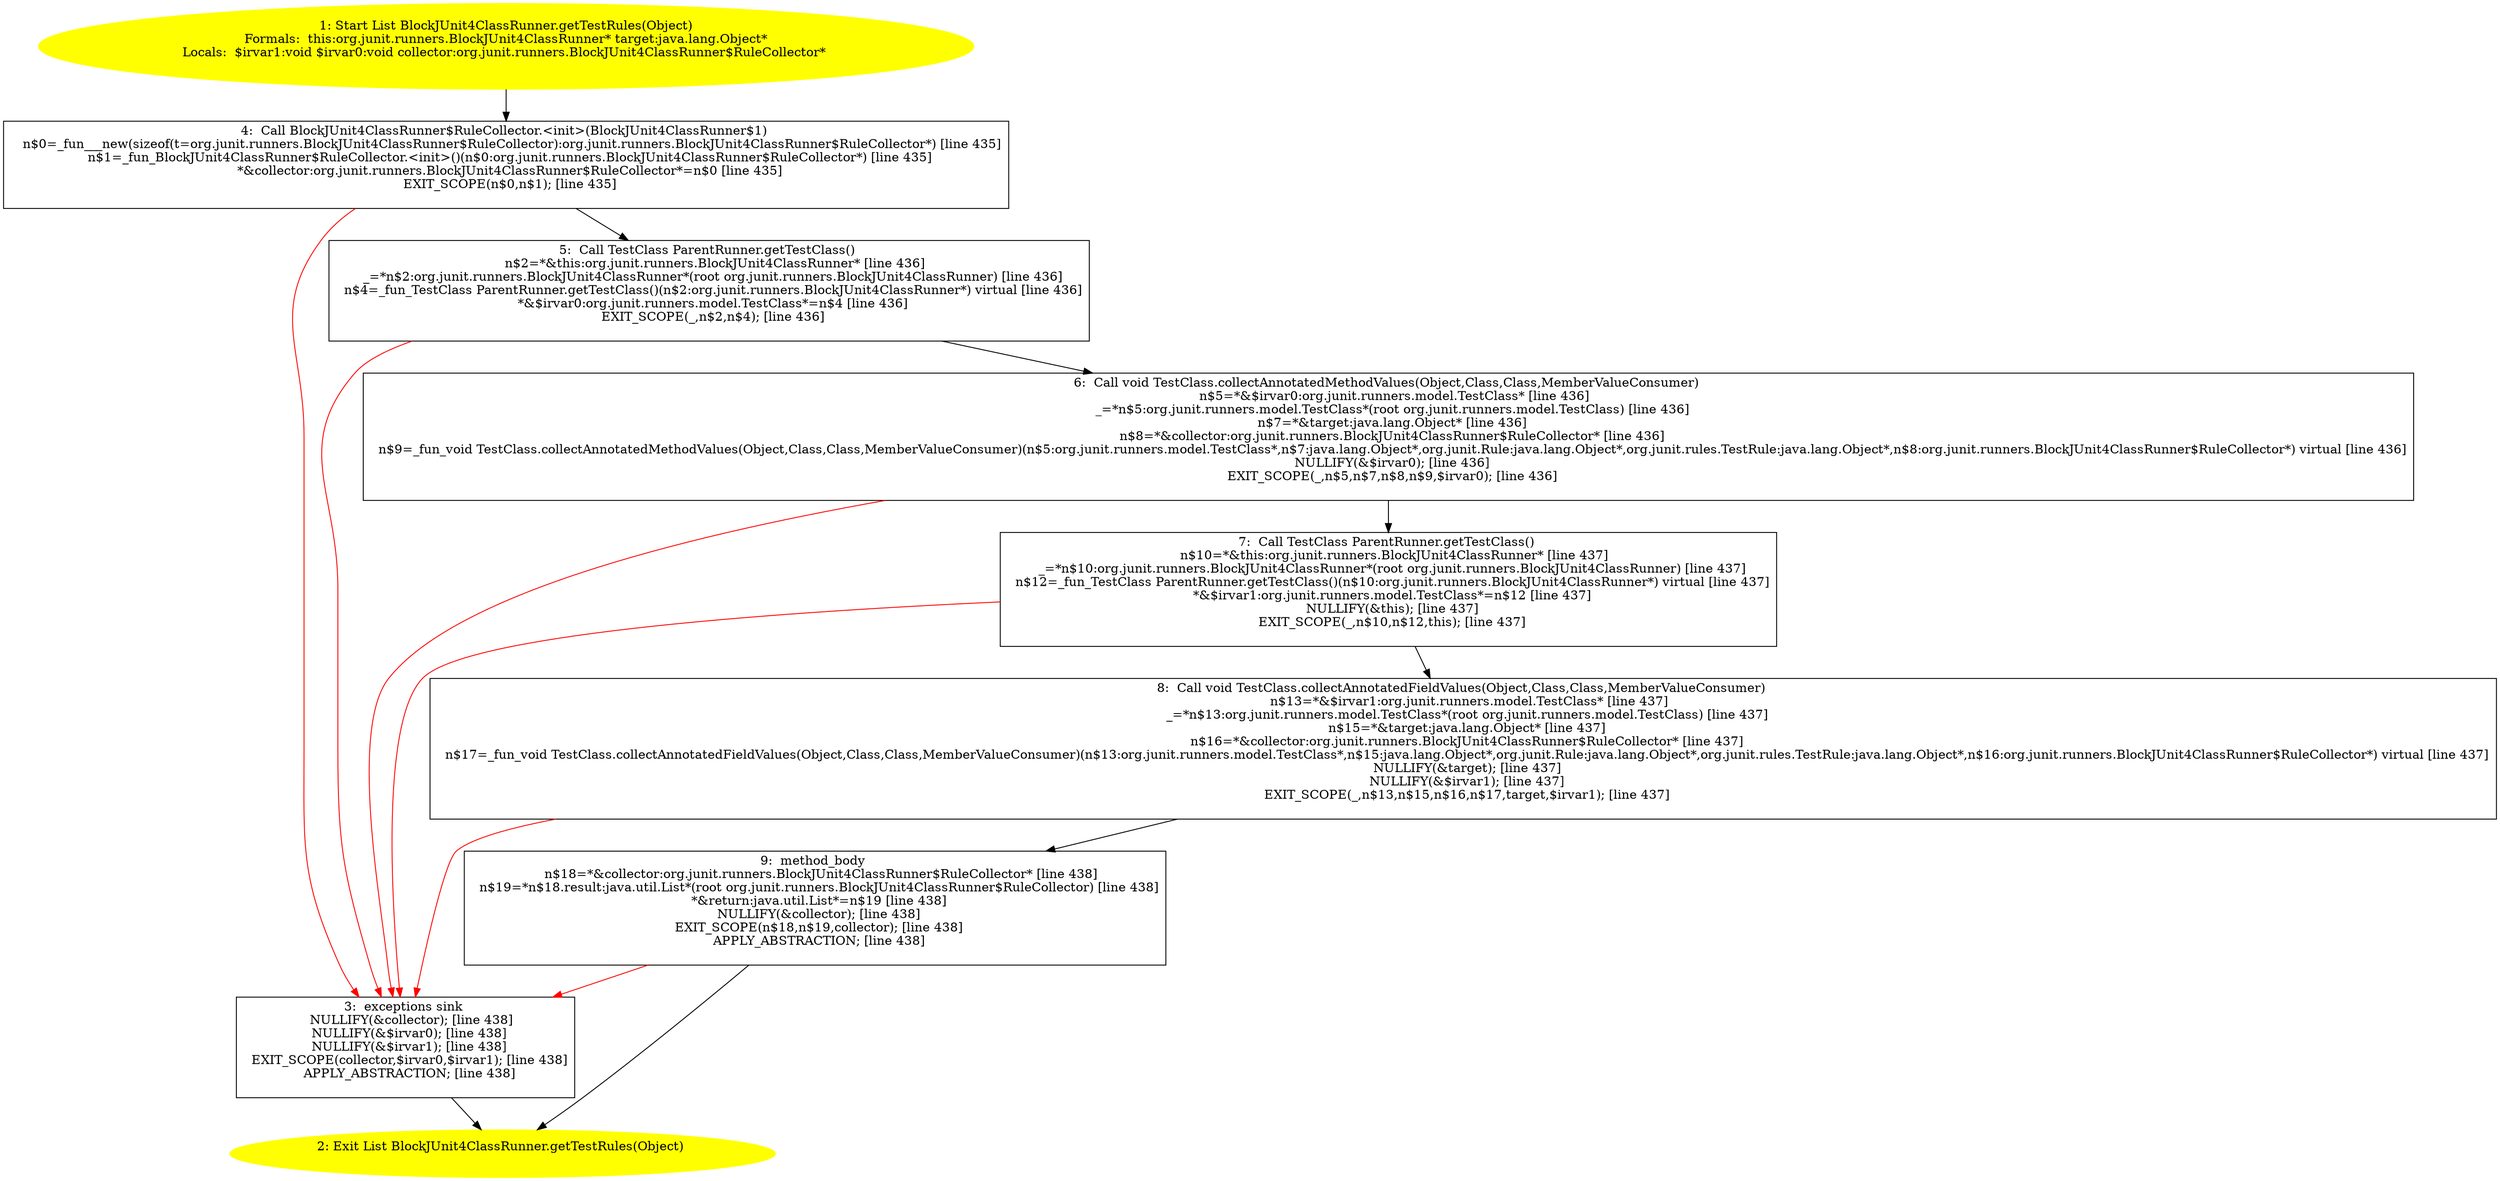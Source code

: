 /* @generated */
digraph cfg {
"org.junit.runners.BlockJUnit4ClassRunner.getTestRules(java.lang.Object):java.util.List.ec4b393266caf30faa63bd52ee84e22b_1" [label="1: Start List BlockJUnit4ClassRunner.getTestRules(Object)\nFormals:  this:org.junit.runners.BlockJUnit4ClassRunner* target:java.lang.Object*\nLocals:  $irvar1:void $irvar0:void collector:org.junit.runners.BlockJUnit4ClassRunner$RuleCollector* \n  " color=yellow style=filled]
	

	 "org.junit.runners.BlockJUnit4ClassRunner.getTestRules(java.lang.Object):java.util.List.ec4b393266caf30faa63bd52ee84e22b_1" -> "org.junit.runners.BlockJUnit4ClassRunner.getTestRules(java.lang.Object):java.util.List.ec4b393266caf30faa63bd52ee84e22b_4" ;
"org.junit.runners.BlockJUnit4ClassRunner.getTestRules(java.lang.Object):java.util.List.ec4b393266caf30faa63bd52ee84e22b_2" [label="2: Exit List BlockJUnit4ClassRunner.getTestRules(Object) \n  " color=yellow style=filled]
	

"org.junit.runners.BlockJUnit4ClassRunner.getTestRules(java.lang.Object):java.util.List.ec4b393266caf30faa63bd52ee84e22b_3" [label="3:  exceptions sink \n   NULLIFY(&collector); [line 438]\n  NULLIFY(&$irvar0); [line 438]\n  NULLIFY(&$irvar1); [line 438]\n  EXIT_SCOPE(collector,$irvar0,$irvar1); [line 438]\n  APPLY_ABSTRACTION; [line 438]\n " shape="box"]
	

	 "org.junit.runners.BlockJUnit4ClassRunner.getTestRules(java.lang.Object):java.util.List.ec4b393266caf30faa63bd52ee84e22b_3" -> "org.junit.runners.BlockJUnit4ClassRunner.getTestRules(java.lang.Object):java.util.List.ec4b393266caf30faa63bd52ee84e22b_2" ;
"org.junit.runners.BlockJUnit4ClassRunner.getTestRules(java.lang.Object):java.util.List.ec4b393266caf30faa63bd52ee84e22b_4" [label="4:  Call BlockJUnit4ClassRunner$RuleCollector.<init>(BlockJUnit4ClassRunner$1) \n   n$0=_fun___new(sizeof(t=org.junit.runners.BlockJUnit4ClassRunner$RuleCollector):org.junit.runners.BlockJUnit4ClassRunner$RuleCollector*) [line 435]\n  n$1=_fun_BlockJUnit4ClassRunner$RuleCollector.<init>()(n$0:org.junit.runners.BlockJUnit4ClassRunner$RuleCollector*) [line 435]\n  *&collector:org.junit.runners.BlockJUnit4ClassRunner$RuleCollector*=n$0 [line 435]\n  EXIT_SCOPE(n$0,n$1); [line 435]\n " shape="box"]
	

	 "org.junit.runners.BlockJUnit4ClassRunner.getTestRules(java.lang.Object):java.util.List.ec4b393266caf30faa63bd52ee84e22b_4" -> "org.junit.runners.BlockJUnit4ClassRunner.getTestRules(java.lang.Object):java.util.List.ec4b393266caf30faa63bd52ee84e22b_5" ;
	 "org.junit.runners.BlockJUnit4ClassRunner.getTestRules(java.lang.Object):java.util.List.ec4b393266caf30faa63bd52ee84e22b_4" -> "org.junit.runners.BlockJUnit4ClassRunner.getTestRules(java.lang.Object):java.util.List.ec4b393266caf30faa63bd52ee84e22b_3" [color="red" ];
"org.junit.runners.BlockJUnit4ClassRunner.getTestRules(java.lang.Object):java.util.List.ec4b393266caf30faa63bd52ee84e22b_5" [label="5:  Call TestClass ParentRunner.getTestClass() \n   n$2=*&this:org.junit.runners.BlockJUnit4ClassRunner* [line 436]\n  _=*n$2:org.junit.runners.BlockJUnit4ClassRunner*(root org.junit.runners.BlockJUnit4ClassRunner) [line 436]\n  n$4=_fun_TestClass ParentRunner.getTestClass()(n$2:org.junit.runners.BlockJUnit4ClassRunner*) virtual [line 436]\n  *&$irvar0:org.junit.runners.model.TestClass*=n$4 [line 436]\n  EXIT_SCOPE(_,n$2,n$4); [line 436]\n " shape="box"]
	

	 "org.junit.runners.BlockJUnit4ClassRunner.getTestRules(java.lang.Object):java.util.List.ec4b393266caf30faa63bd52ee84e22b_5" -> "org.junit.runners.BlockJUnit4ClassRunner.getTestRules(java.lang.Object):java.util.List.ec4b393266caf30faa63bd52ee84e22b_6" ;
	 "org.junit.runners.BlockJUnit4ClassRunner.getTestRules(java.lang.Object):java.util.List.ec4b393266caf30faa63bd52ee84e22b_5" -> "org.junit.runners.BlockJUnit4ClassRunner.getTestRules(java.lang.Object):java.util.List.ec4b393266caf30faa63bd52ee84e22b_3" [color="red" ];
"org.junit.runners.BlockJUnit4ClassRunner.getTestRules(java.lang.Object):java.util.List.ec4b393266caf30faa63bd52ee84e22b_6" [label="6:  Call void TestClass.collectAnnotatedMethodValues(Object,Class,Class,MemberValueConsumer) \n   n$5=*&$irvar0:org.junit.runners.model.TestClass* [line 436]\n  _=*n$5:org.junit.runners.model.TestClass*(root org.junit.runners.model.TestClass) [line 436]\n  n$7=*&target:java.lang.Object* [line 436]\n  n$8=*&collector:org.junit.runners.BlockJUnit4ClassRunner$RuleCollector* [line 436]\n  n$9=_fun_void TestClass.collectAnnotatedMethodValues(Object,Class,Class,MemberValueConsumer)(n$5:org.junit.runners.model.TestClass*,n$7:java.lang.Object*,org.junit.Rule:java.lang.Object*,org.junit.rules.TestRule:java.lang.Object*,n$8:org.junit.runners.BlockJUnit4ClassRunner$RuleCollector*) virtual [line 436]\n  NULLIFY(&$irvar0); [line 436]\n  EXIT_SCOPE(_,n$5,n$7,n$8,n$9,$irvar0); [line 436]\n " shape="box"]
	

	 "org.junit.runners.BlockJUnit4ClassRunner.getTestRules(java.lang.Object):java.util.List.ec4b393266caf30faa63bd52ee84e22b_6" -> "org.junit.runners.BlockJUnit4ClassRunner.getTestRules(java.lang.Object):java.util.List.ec4b393266caf30faa63bd52ee84e22b_7" ;
	 "org.junit.runners.BlockJUnit4ClassRunner.getTestRules(java.lang.Object):java.util.List.ec4b393266caf30faa63bd52ee84e22b_6" -> "org.junit.runners.BlockJUnit4ClassRunner.getTestRules(java.lang.Object):java.util.List.ec4b393266caf30faa63bd52ee84e22b_3" [color="red" ];
"org.junit.runners.BlockJUnit4ClassRunner.getTestRules(java.lang.Object):java.util.List.ec4b393266caf30faa63bd52ee84e22b_7" [label="7:  Call TestClass ParentRunner.getTestClass() \n   n$10=*&this:org.junit.runners.BlockJUnit4ClassRunner* [line 437]\n  _=*n$10:org.junit.runners.BlockJUnit4ClassRunner*(root org.junit.runners.BlockJUnit4ClassRunner) [line 437]\n  n$12=_fun_TestClass ParentRunner.getTestClass()(n$10:org.junit.runners.BlockJUnit4ClassRunner*) virtual [line 437]\n  *&$irvar1:org.junit.runners.model.TestClass*=n$12 [line 437]\n  NULLIFY(&this); [line 437]\n  EXIT_SCOPE(_,n$10,n$12,this); [line 437]\n " shape="box"]
	

	 "org.junit.runners.BlockJUnit4ClassRunner.getTestRules(java.lang.Object):java.util.List.ec4b393266caf30faa63bd52ee84e22b_7" -> "org.junit.runners.BlockJUnit4ClassRunner.getTestRules(java.lang.Object):java.util.List.ec4b393266caf30faa63bd52ee84e22b_8" ;
	 "org.junit.runners.BlockJUnit4ClassRunner.getTestRules(java.lang.Object):java.util.List.ec4b393266caf30faa63bd52ee84e22b_7" -> "org.junit.runners.BlockJUnit4ClassRunner.getTestRules(java.lang.Object):java.util.List.ec4b393266caf30faa63bd52ee84e22b_3" [color="red" ];
"org.junit.runners.BlockJUnit4ClassRunner.getTestRules(java.lang.Object):java.util.List.ec4b393266caf30faa63bd52ee84e22b_8" [label="8:  Call void TestClass.collectAnnotatedFieldValues(Object,Class,Class,MemberValueConsumer) \n   n$13=*&$irvar1:org.junit.runners.model.TestClass* [line 437]\n  _=*n$13:org.junit.runners.model.TestClass*(root org.junit.runners.model.TestClass) [line 437]\n  n$15=*&target:java.lang.Object* [line 437]\n  n$16=*&collector:org.junit.runners.BlockJUnit4ClassRunner$RuleCollector* [line 437]\n  n$17=_fun_void TestClass.collectAnnotatedFieldValues(Object,Class,Class,MemberValueConsumer)(n$13:org.junit.runners.model.TestClass*,n$15:java.lang.Object*,org.junit.Rule:java.lang.Object*,org.junit.rules.TestRule:java.lang.Object*,n$16:org.junit.runners.BlockJUnit4ClassRunner$RuleCollector*) virtual [line 437]\n  NULLIFY(&target); [line 437]\n  NULLIFY(&$irvar1); [line 437]\n  EXIT_SCOPE(_,n$13,n$15,n$16,n$17,target,$irvar1); [line 437]\n " shape="box"]
	

	 "org.junit.runners.BlockJUnit4ClassRunner.getTestRules(java.lang.Object):java.util.List.ec4b393266caf30faa63bd52ee84e22b_8" -> "org.junit.runners.BlockJUnit4ClassRunner.getTestRules(java.lang.Object):java.util.List.ec4b393266caf30faa63bd52ee84e22b_9" ;
	 "org.junit.runners.BlockJUnit4ClassRunner.getTestRules(java.lang.Object):java.util.List.ec4b393266caf30faa63bd52ee84e22b_8" -> "org.junit.runners.BlockJUnit4ClassRunner.getTestRules(java.lang.Object):java.util.List.ec4b393266caf30faa63bd52ee84e22b_3" [color="red" ];
"org.junit.runners.BlockJUnit4ClassRunner.getTestRules(java.lang.Object):java.util.List.ec4b393266caf30faa63bd52ee84e22b_9" [label="9:  method_body \n   n$18=*&collector:org.junit.runners.BlockJUnit4ClassRunner$RuleCollector* [line 438]\n  n$19=*n$18.result:java.util.List*(root org.junit.runners.BlockJUnit4ClassRunner$RuleCollector) [line 438]\n  *&return:java.util.List*=n$19 [line 438]\n  NULLIFY(&collector); [line 438]\n  EXIT_SCOPE(n$18,n$19,collector); [line 438]\n  APPLY_ABSTRACTION; [line 438]\n " shape="box"]
	

	 "org.junit.runners.BlockJUnit4ClassRunner.getTestRules(java.lang.Object):java.util.List.ec4b393266caf30faa63bd52ee84e22b_9" -> "org.junit.runners.BlockJUnit4ClassRunner.getTestRules(java.lang.Object):java.util.List.ec4b393266caf30faa63bd52ee84e22b_2" ;
	 "org.junit.runners.BlockJUnit4ClassRunner.getTestRules(java.lang.Object):java.util.List.ec4b393266caf30faa63bd52ee84e22b_9" -> "org.junit.runners.BlockJUnit4ClassRunner.getTestRules(java.lang.Object):java.util.List.ec4b393266caf30faa63bd52ee84e22b_3" [color="red" ];
}
